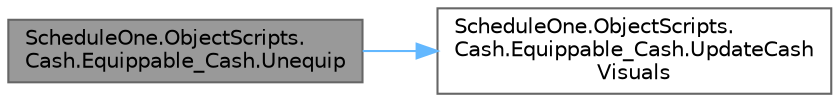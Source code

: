 digraph "ScheduleOne.ObjectScripts.Cash.Equippable_Cash.Unequip"
{
 // LATEX_PDF_SIZE
  bgcolor="transparent";
  edge [fontname=Helvetica,fontsize=10,labelfontname=Helvetica,labelfontsize=10];
  node [fontname=Helvetica,fontsize=10,shape=box,height=0.2,width=0.4];
  rankdir="LR";
  Node1 [id="Node000001",label="ScheduleOne.ObjectScripts.\lCash.Equippable_Cash.Unequip",height=0.2,width=0.4,color="gray40", fillcolor="grey60", style="filled", fontcolor="black",tooltip=" "];
  Node1 -> Node2 [id="edge1_Node000001_Node000002",color="steelblue1",style="solid",tooltip=" "];
  Node2 [id="Node000002",label="ScheduleOne.ObjectScripts.\lCash.Equippable_Cash.UpdateCash\lVisuals",height=0.2,width=0.4,color="grey40", fillcolor="white", style="filled",URL="$class_schedule_one_1_1_object_scripts_1_1_cash_1_1_equippable___cash.html#aab11ac9b210421484f8d1c71aba6ec06",tooltip=" "];
}

